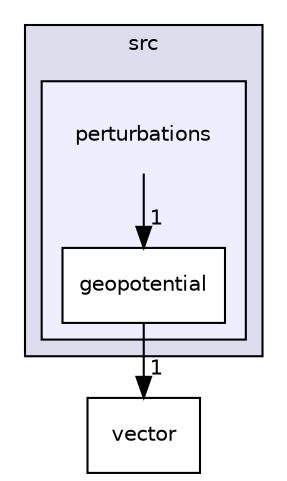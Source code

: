 digraph "src/perturbations" {
  compound=true
  node [ fontsize="10", fontname="Helvetica"];
  edge [ labelfontsize="10", labelfontname="Helvetica"];
  subgraph clusterdir_68267d1309a1af8e8297ef4c3efbcdba {
    graph [ bgcolor="#ddddee", pencolor="black", label="src" fontname="Helvetica", fontsize="10", URL="dir_68267d1309a1af8e8297ef4c3efbcdba.html"]
  subgraph clusterdir_6d92fb80b9641c838ab72716bed4978c {
    graph [ bgcolor="#eeeeff", pencolor="black", label="" URL="dir_6d92fb80b9641c838ab72716bed4978c.html"];
    dir_6d92fb80b9641c838ab72716bed4978c [shape=plaintext label="perturbations"];
    dir_c1b9d0f9181879120646dc9bc60650da [shape=box label="geopotential" color="black" fillcolor="white" style="filled" URL="dir_c1b9d0f9181879120646dc9bc60650da.html"];
  }
  }
  dir_0baa9f3d984dd29d1429171590d769d6 [shape=box label="vector" URL="dir_0baa9f3d984dd29d1429171590d769d6.html"];
  dir_6d92fb80b9641c838ab72716bed4978c->dir_c1b9d0f9181879120646dc9bc60650da [headlabel="1", labeldistance=1.5 headhref="dir_000005_000006.html"];
  dir_c1b9d0f9181879120646dc9bc60650da->dir_0baa9f3d984dd29d1429171590d769d6 [headlabel="1", labeldistance=1.5 headhref="dir_000006_000008.html"];
}
